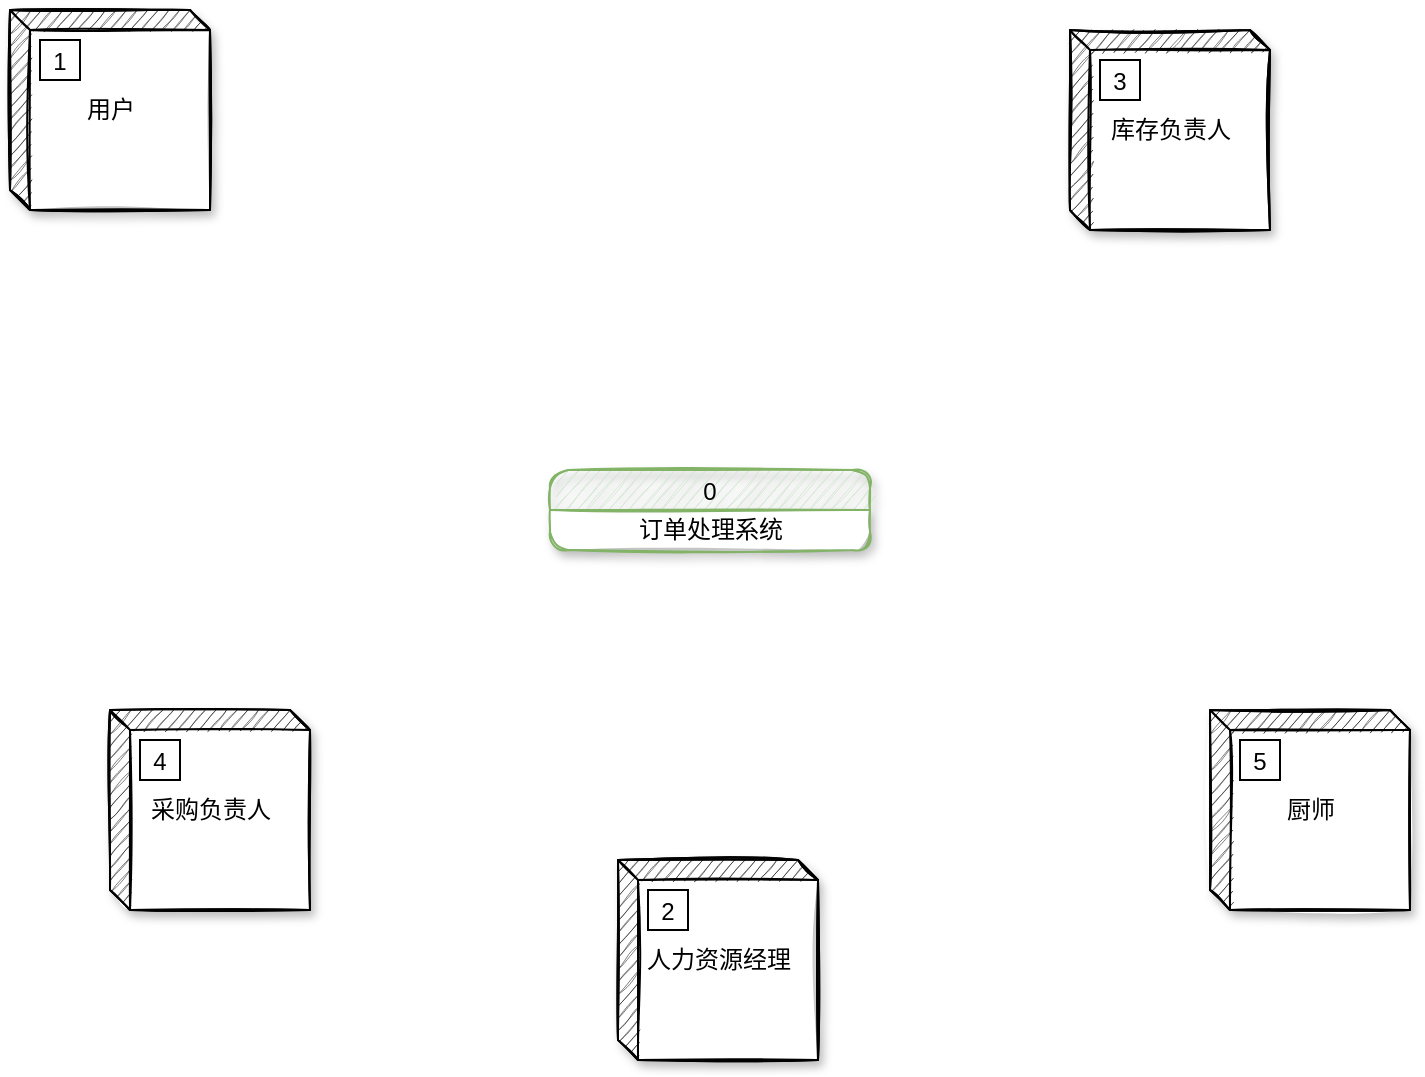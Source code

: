 <mxfile version="14.5.7" type="github"><diagram id="X21JkDmJbvydBPUjWJ2F" name="Page-1"><mxGraphModel dx="990" dy="548" grid="1" gridSize="10" guides="1" tooltips="1" connect="1" arrows="1" fold="1" page="1" pageScale="1" pageWidth="827" pageHeight="1169" math="0" shadow="0"><root><mxCell id="0"/><mxCell id="1" parent="0"/><mxCell id="n53CaU5DFC7jTHlF9Mrl-1" value="用户" style="html=1;dashed=0;whitespace=wrap;shape=mxgraph.dfd.externalEntity;sketch=1;shadow=1;" parent="1" vertex="1"><mxGeometry x="60" y="60" width="100" height="100" as="geometry"/></mxCell><mxCell id="n53CaU5DFC7jTHlF9Mrl-2" value="1" style="autosize=1;part=1;resizable=0;strokeColor=inherit;fillColor=inherit;gradientColor=inherit;" parent="n53CaU5DFC7jTHlF9Mrl-1" vertex="1"><mxGeometry width="20" height="20" relative="1" as="geometry"><mxPoint x="15" y="15" as="offset"/></mxGeometry></mxCell><mxCell id="n53CaU5DFC7jTHlF9Mrl-3" value="人力资源经理" style="html=1;dashed=0;whitespace=wrap;shape=mxgraph.dfd.externalEntity;sketch=1;shadow=1;" parent="1" vertex="1"><mxGeometry x="364" y="485" width="100" height="100" as="geometry"/></mxCell><mxCell id="n53CaU5DFC7jTHlF9Mrl-4" value="2" style="autosize=1;part=1;resizable=0;strokeColor=inherit;fillColor=inherit;gradientColor=inherit;" parent="n53CaU5DFC7jTHlF9Mrl-3" vertex="1"><mxGeometry width="20" height="20" relative="1" as="geometry"><mxPoint x="15" y="15" as="offset"/></mxGeometry></mxCell><mxCell id="n53CaU5DFC7jTHlF9Mrl-5" value="库存负责人" style="html=1;dashed=0;whitespace=wrap;shape=mxgraph.dfd.externalEntity;sketch=1;shadow=1;" parent="1" vertex="1"><mxGeometry x="590" y="70" width="100" height="100" as="geometry"/></mxCell><mxCell id="n53CaU5DFC7jTHlF9Mrl-6" value="3" style="autosize=1;part=1;resizable=0;strokeColor=inherit;fillColor=inherit;gradientColor=inherit;" parent="n53CaU5DFC7jTHlF9Mrl-5" vertex="1"><mxGeometry width="20" height="20" relative="1" as="geometry"><mxPoint x="15" y="15" as="offset"/></mxGeometry></mxCell><mxCell id="dFswPmYol0sfpQt9PpZ7-1" value="采购负责人" style="html=1;dashed=0;whitespace=wrap;shape=mxgraph.dfd.externalEntity;sketch=1;shadow=1;" parent="1" vertex="1"><mxGeometry x="110" y="410" width="100" height="100" as="geometry"/></mxCell><mxCell id="dFswPmYol0sfpQt9PpZ7-2" value="4" style="autosize=1;part=1;resizable=0;strokeColor=inherit;fillColor=inherit;gradientColor=inherit;" parent="dFswPmYol0sfpQt9PpZ7-1" vertex="1"><mxGeometry width="20" height="20" relative="1" as="geometry"><mxPoint x="15" y="15" as="offset"/></mxGeometry></mxCell><mxCell id="dFswPmYol0sfpQt9PpZ7-3" value="厨师" style="html=1;dashed=0;whitespace=wrap;shape=mxgraph.dfd.externalEntity;sketch=1;shadow=1;" parent="1" vertex="1"><mxGeometry x="660" y="410" width="100" height="100" as="geometry"/></mxCell><mxCell id="dFswPmYol0sfpQt9PpZ7-4" value="5" style="autosize=1;part=1;resizable=0;strokeColor=inherit;fillColor=inherit;gradientColor=inherit;" parent="dFswPmYol0sfpQt9PpZ7-3" vertex="1"><mxGeometry width="20" height="20" relative="1" as="geometry"><mxPoint x="15" y="15" as="offset"/></mxGeometry></mxCell><mxCell id="-rMz-R6PVjzOVINi04i2-2" value="0" style="swimlane;fontStyle=0;childLayout=stackLayout;horizontal=1;startSize=20;fillColor=#d5e8d4;horizontalStack=0;resizeParent=1;resizeParentMax=0;resizeLast=0;collapsible=0;marginBottom=0;swimlaneFillColor=#ffffff;strokeColor=#82b366;rounded=1;shadow=1;glass=0;sketch=1;" vertex="1" parent="1"><mxGeometry x="330" y="290" width="160" height="40" as="geometry"/></mxCell><mxCell id="-rMz-R6PVjzOVINi04i2-4" value="订单处理系统" style="text;html=1;resizable=0;autosize=1;align=center;verticalAlign=middle;points=[];fillColor=none;strokeColor=none;rounded=0;" vertex="1" parent="-rMz-R6PVjzOVINi04i2-2"><mxGeometry y="20" width="160" height="20" as="geometry"/></mxCell></root></mxGraphModel></diagram></mxfile>